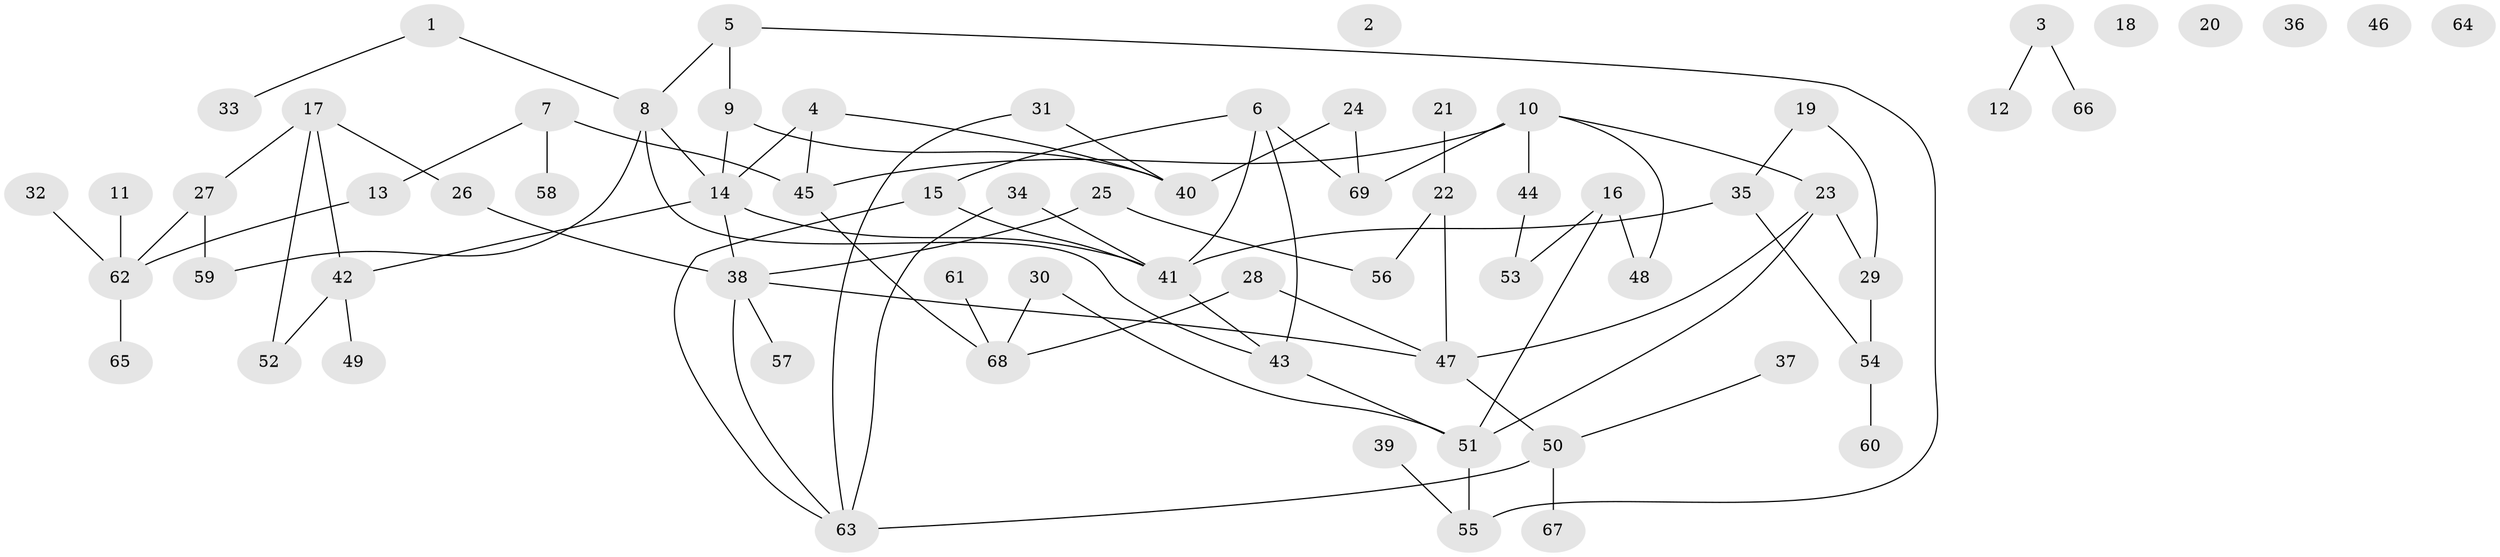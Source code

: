 // Generated by graph-tools (version 1.1) at 2025/13/03/09/25 04:13:11]
// undirected, 69 vertices, 86 edges
graph export_dot {
graph [start="1"]
  node [color=gray90,style=filled];
  1;
  2;
  3;
  4;
  5;
  6;
  7;
  8;
  9;
  10;
  11;
  12;
  13;
  14;
  15;
  16;
  17;
  18;
  19;
  20;
  21;
  22;
  23;
  24;
  25;
  26;
  27;
  28;
  29;
  30;
  31;
  32;
  33;
  34;
  35;
  36;
  37;
  38;
  39;
  40;
  41;
  42;
  43;
  44;
  45;
  46;
  47;
  48;
  49;
  50;
  51;
  52;
  53;
  54;
  55;
  56;
  57;
  58;
  59;
  60;
  61;
  62;
  63;
  64;
  65;
  66;
  67;
  68;
  69;
  1 -- 8;
  1 -- 33;
  3 -- 12;
  3 -- 66;
  4 -- 14;
  4 -- 40;
  4 -- 45;
  5 -- 8;
  5 -- 9;
  5 -- 55;
  6 -- 15;
  6 -- 41;
  6 -- 43;
  6 -- 69;
  7 -- 13;
  7 -- 45;
  7 -- 58;
  8 -- 14;
  8 -- 43;
  8 -- 59;
  9 -- 14;
  9 -- 40;
  10 -- 23;
  10 -- 44;
  10 -- 45;
  10 -- 48;
  10 -- 69;
  11 -- 62;
  13 -- 62;
  14 -- 38;
  14 -- 41;
  14 -- 42;
  15 -- 41;
  15 -- 63;
  16 -- 48;
  16 -- 51;
  16 -- 53;
  17 -- 26;
  17 -- 27;
  17 -- 42;
  17 -- 52;
  19 -- 29;
  19 -- 35;
  21 -- 22;
  22 -- 47;
  22 -- 56;
  23 -- 29;
  23 -- 47;
  23 -- 51;
  24 -- 40;
  24 -- 69;
  25 -- 38;
  25 -- 56;
  26 -- 38;
  27 -- 59;
  27 -- 62;
  28 -- 47;
  28 -- 68;
  29 -- 54;
  30 -- 51;
  30 -- 68;
  31 -- 40;
  31 -- 63;
  32 -- 62;
  34 -- 41;
  34 -- 63;
  35 -- 41;
  35 -- 54;
  37 -- 50;
  38 -- 47;
  38 -- 57;
  38 -- 63;
  39 -- 55;
  41 -- 43;
  42 -- 49;
  42 -- 52;
  43 -- 51;
  44 -- 53;
  45 -- 68;
  47 -- 50;
  50 -- 63;
  50 -- 67;
  51 -- 55;
  54 -- 60;
  61 -- 68;
  62 -- 65;
}
